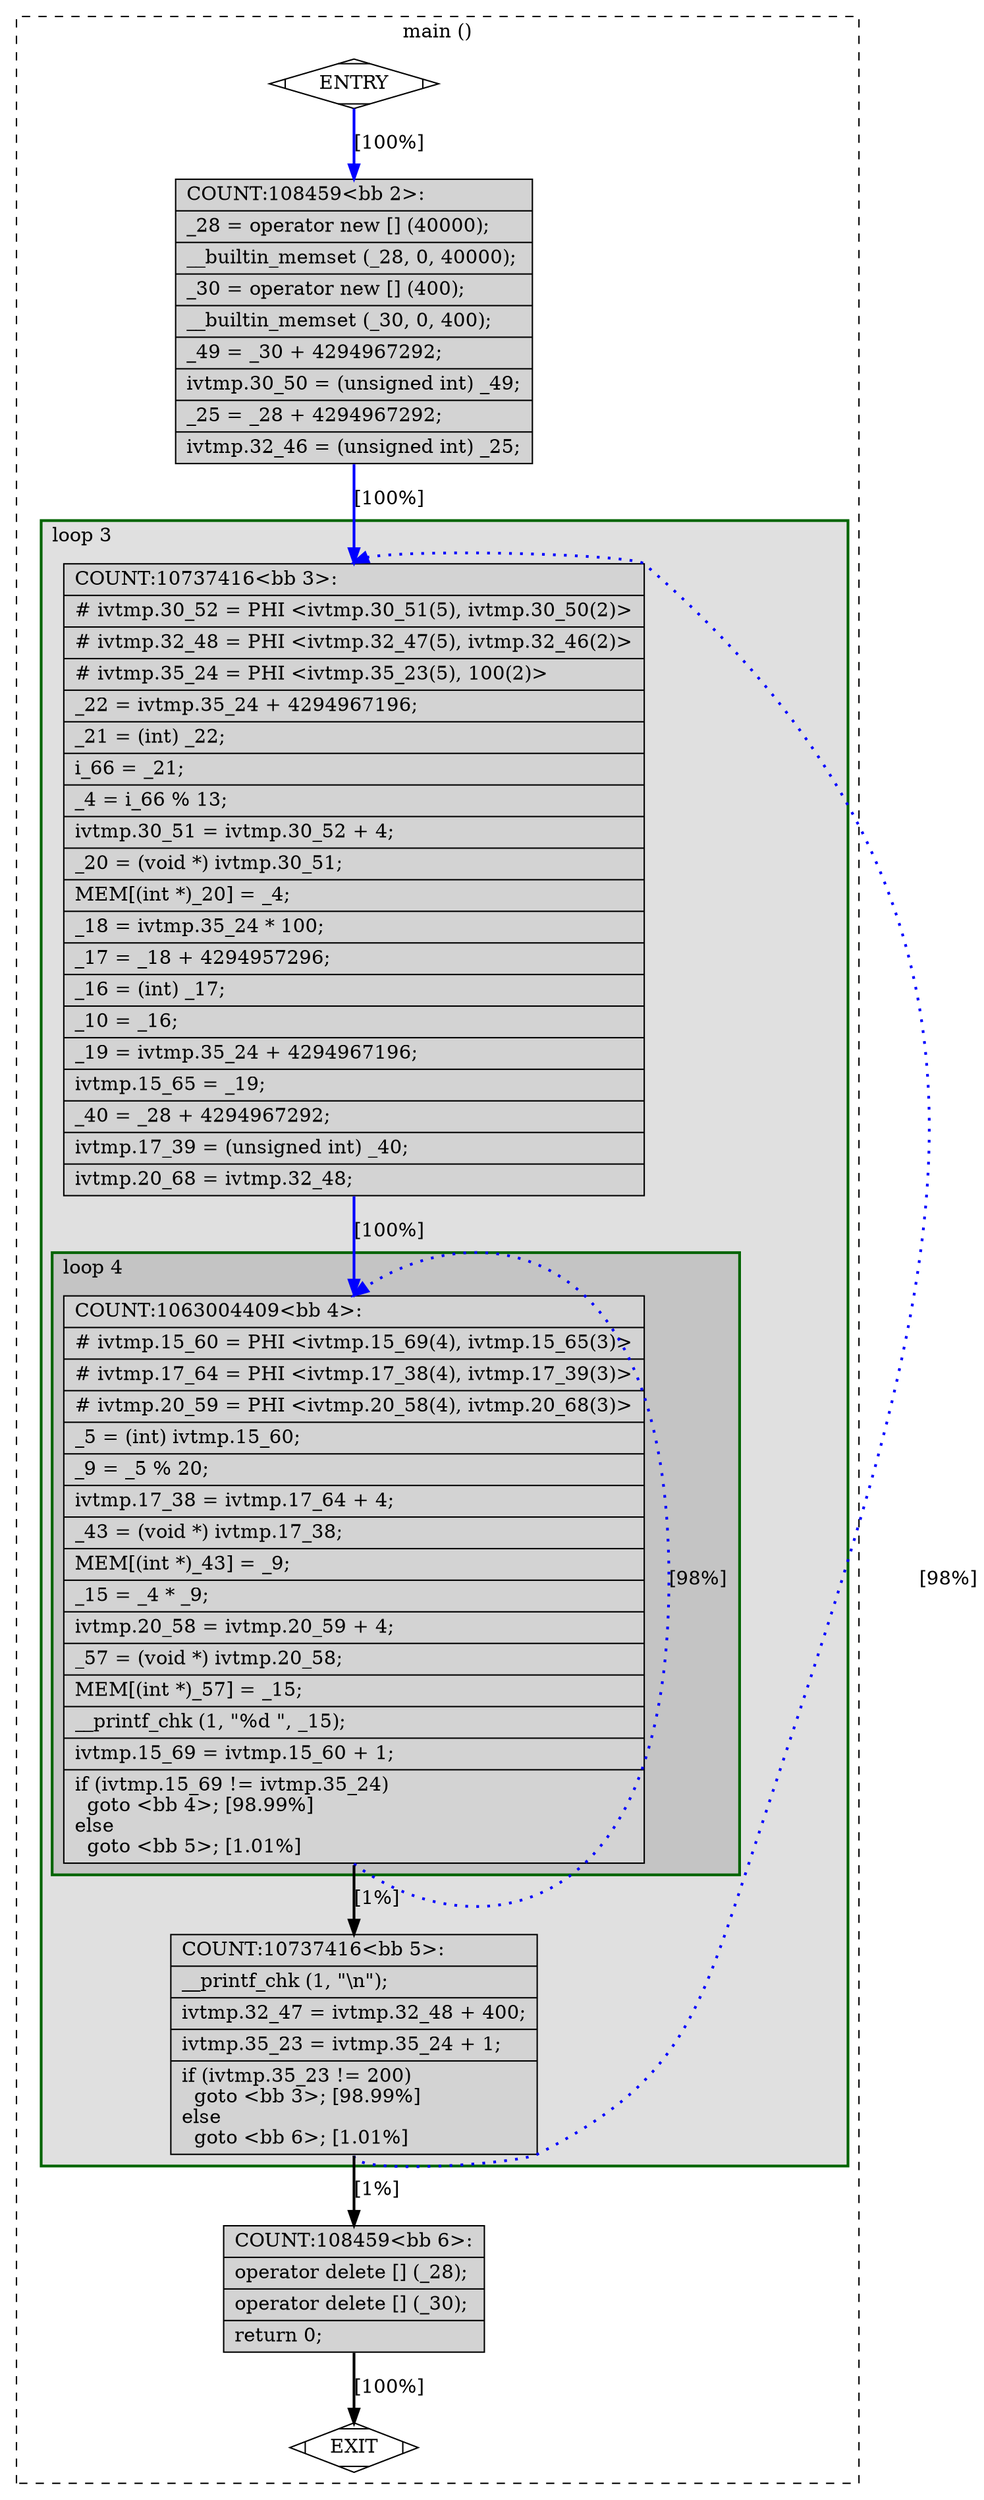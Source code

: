 digraph "a-matmul-v2.cpp.184t.slsr" {
overlap=false;
subgraph "cluster_main" {
	style="dashed";
	color="black";
	label="main ()";
	subgraph cluster_30_3 {
	style="filled";
	color="darkgreen";
	fillcolor="grey88";
	label="loop 3";
	labeljust=l;
	penwidth=2;
	subgraph cluster_30_4 {
	style="filled";
	color="darkgreen";
	fillcolor="grey77";
	label="loop 4";
	labeljust=l;
	penwidth=2;
	fn_30_basic_block_4 [shape=record,style=filled,fillcolor=lightgrey,label="{COUNT:1063004409\<bb\ 4\>:\l\
|#\ ivtmp.15_60\ =\ PHI\ \<ivtmp.15_69(4),\ ivtmp.15_65(3)\>\l\
|#\ ivtmp.17_64\ =\ PHI\ \<ivtmp.17_38(4),\ ivtmp.17_39(3)\>\l\
|#\ ivtmp.20_59\ =\ PHI\ \<ivtmp.20_58(4),\ ivtmp.20_68(3)\>\l\
|_5\ =\ (int)\ ivtmp.15_60;\l\
|_9\ =\ _5\ %\ 20;\l\
|ivtmp.17_38\ =\ ivtmp.17_64\ +\ 4;\l\
|_43\ =\ (void\ *)\ ivtmp.17_38;\l\
|MEM[(int\ *)_43]\ =\ _9;\l\
|_15\ =\ _4\ *\ _9;\l\
|ivtmp.20_58\ =\ ivtmp.20_59\ +\ 4;\l\
|_57\ =\ (void\ *)\ ivtmp.20_58;\l\
|MEM[(int\ *)_57]\ =\ _15;\l\
|__printf_chk\ (1,\ \"%d\ \",\ _15);\l\
|ivtmp.15_69\ =\ ivtmp.15_60\ +\ 1;\l\
|if\ (ivtmp.15_69\ !=\ ivtmp.35_24)\l\
\ \ goto\ \<bb\ 4\>;\ [98.99%]\l\
else\l\
\ \ goto\ \<bb\ 5\>;\ [1.01%]\l\
}"];

	}
	fn_30_basic_block_3 [shape=record,style=filled,fillcolor=lightgrey,label="{COUNT:10737416\<bb\ 3\>:\l\
|#\ ivtmp.30_52\ =\ PHI\ \<ivtmp.30_51(5),\ ivtmp.30_50(2)\>\l\
|#\ ivtmp.32_48\ =\ PHI\ \<ivtmp.32_47(5),\ ivtmp.32_46(2)\>\l\
|#\ ivtmp.35_24\ =\ PHI\ \<ivtmp.35_23(5),\ 100(2)\>\l\
|_22\ =\ ivtmp.35_24\ +\ 4294967196;\l\
|_21\ =\ (int)\ _22;\l\
|i_66\ =\ _21;\l\
|_4\ =\ i_66\ %\ 13;\l\
|ivtmp.30_51\ =\ ivtmp.30_52\ +\ 4;\l\
|_20\ =\ (void\ *)\ ivtmp.30_51;\l\
|MEM[(int\ *)_20]\ =\ _4;\l\
|_18\ =\ ivtmp.35_24\ *\ 100;\l\
|_17\ =\ _18\ +\ 4294957296;\l\
|_16\ =\ (int)\ _17;\l\
|_10\ =\ _16;\l\
|_19\ =\ ivtmp.35_24\ +\ 4294967196;\l\
|ivtmp.15_65\ =\ _19;\l\
|_40\ =\ _28\ +\ 4294967292;\l\
|ivtmp.17_39\ =\ (unsigned\ int)\ _40;\l\
|ivtmp.20_68\ =\ ivtmp.32_48;\l\
}"];

	fn_30_basic_block_5 [shape=record,style=filled,fillcolor=lightgrey,label="{COUNT:10737416\<bb\ 5\>:\l\
|__printf_chk\ (1,\ \"\\n\");\l\
|ivtmp.32_47\ =\ ivtmp.32_48\ +\ 400;\l\
|ivtmp.35_23\ =\ ivtmp.35_24\ +\ 1;\l\
|if\ (ivtmp.35_23\ !=\ 200)\l\
\ \ goto\ \<bb\ 3\>;\ [98.99%]\l\
else\l\
\ \ goto\ \<bb\ 6\>;\ [1.01%]\l\
}"];

	}
	fn_30_basic_block_0 [shape=Mdiamond,style=filled,fillcolor=white,label="ENTRY"];

	fn_30_basic_block_1 [shape=Mdiamond,style=filled,fillcolor=white,label="EXIT"];

	fn_30_basic_block_2 [shape=record,style=filled,fillcolor=lightgrey,label="{COUNT:108459\<bb\ 2\>:\l\
|_28\ =\ operator\ new\ []\ (40000);\l\
|__builtin_memset\ (_28,\ 0,\ 40000);\l\
|_30\ =\ operator\ new\ []\ (400);\l\
|__builtin_memset\ (_30,\ 0,\ 400);\l\
|_49\ =\ _30\ +\ 4294967292;\l\
|ivtmp.30_50\ =\ (unsigned\ int)\ _49;\l\
|_25\ =\ _28\ +\ 4294967292;\l\
|ivtmp.32_46\ =\ (unsigned\ int)\ _25;\l\
}"];

	fn_30_basic_block_6 [shape=record,style=filled,fillcolor=lightgrey,label="{COUNT:108459\<bb\ 6\>:\l\
|operator\ delete\ []\ (_28);\l\
|operator\ delete\ []\ (_30);\l\
|return\ 0;\l\
}"];

	fn_30_basic_block_0:s -> fn_30_basic_block_2:n [style="solid,bold",color=blue,weight=100,constraint=true,label="[100%]"];
	fn_30_basic_block_2:s -> fn_30_basic_block_3:n [style="solid,bold",color=blue,weight=100,constraint=true,label="[100%]"];
	fn_30_basic_block_3:s -> fn_30_basic_block_4:n [style="solid,bold",color=blue,weight=100,constraint=true,label="[100%]"];
	fn_30_basic_block_4:s -> fn_30_basic_block_4:n [style="dotted,bold",color=blue,weight=10,constraint=false,label="[98%]"];
	fn_30_basic_block_4:s -> fn_30_basic_block_5:n [style="solid,bold",color=black,weight=10,constraint=true,label="[1%]"];
	fn_30_basic_block_5:s -> fn_30_basic_block_3:n [style="dotted,bold",color=blue,weight=10,constraint=false,label="[98%]"];
	fn_30_basic_block_5:s -> fn_30_basic_block_6:n [style="solid,bold",color=black,weight=10,constraint=true,label="[1%]"];
	fn_30_basic_block_6:s -> fn_30_basic_block_1:n [style="solid,bold",color=black,weight=10,constraint=true,label="[100%]"];
	fn_30_basic_block_0:s -> fn_30_basic_block_1:n [style="invis",constraint=true];
}
}
